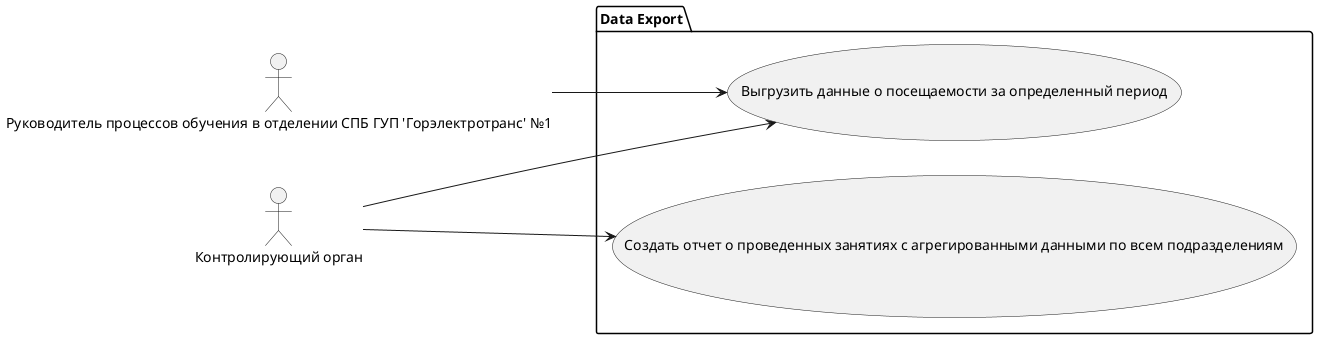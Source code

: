 @startuml
left to right direction
actor "Руководитель процессов обучения в отделении СПБ ГУП 'Горэлектротранс' №1" as User
actor "Контролирующий орган" as Control

package "Data Export" {
    usecase "Выгрузить данные о посещаемости за определенный период" as UC16
    usecase "Создать отчет о проведенных занятиях с агрегированными данными по всем подразделениям" as UC17

    Control --> UC16
    User --> UC16
    Control --> UC17
}




@enduml